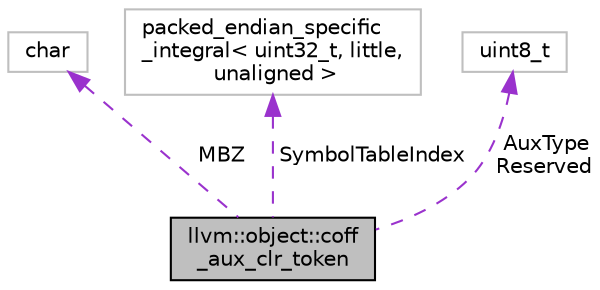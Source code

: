 digraph "llvm::object::coff_aux_clr_token"
{
 // LATEX_PDF_SIZE
  bgcolor="transparent";
  edge [fontname="Helvetica",fontsize="10",labelfontname="Helvetica",labelfontsize="10"];
  node [fontname="Helvetica",fontsize="10",shape=record];
  Node1 [label="llvm::object::coff\l_aux_clr_token",height=0.2,width=0.4,color="black", fillcolor="grey75", style="filled", fontcolor="black",tooltip=" "];
  Node2 -> Node1 [dir="back",color="darkorchid3",fontsize="10",style="dashed",label=" MBZ" ,fontname="Helvetica"];
  Node2 [label="char",height=0.2,width=0.4,color="grey75",tooltip=" "];
  Node3 -> Node1 [dir="back",color="darkorchid3",fontsize="10",style="dashed",label=" SymbolTableIndex" ,fontname="Helvetica"];
  Node3 [label="packed_endian_specific\l_integral\< uint32_t, little,\l unaligned \>",height=0.2,width=0.4,color="grey75",tooltip=" "];
  Node4 -> Node1 [dir="back",color="darkorchid3",fontsize="10",style="dashed",label=" AuxType\nReserved" ,fontname="Helvetica"];
  Node4 [label="uint8_t",height=0.2,width=0.4,color="grey75",tooltip=" "];
}

